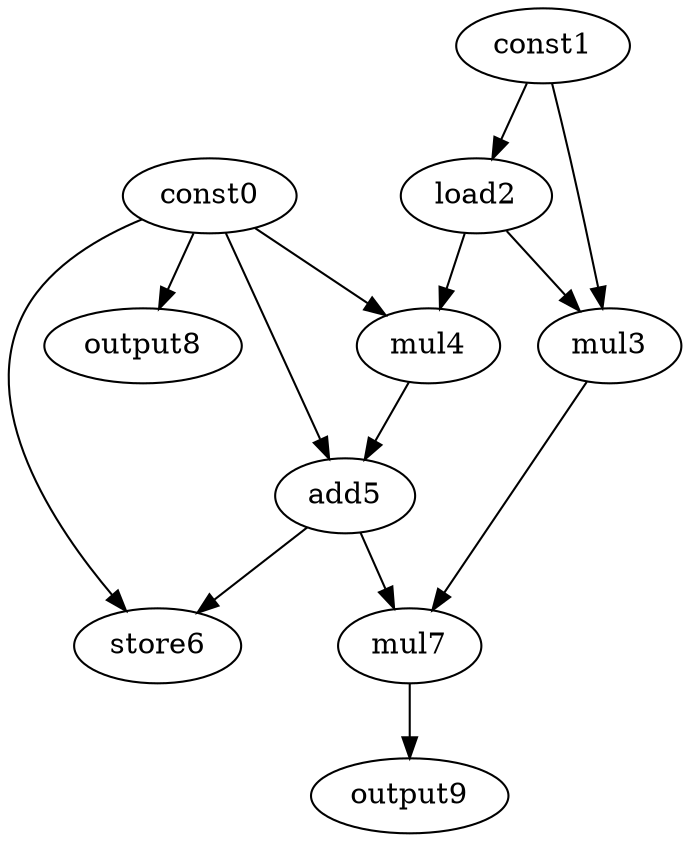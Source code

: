 digraph G { 
const0[opcode=const]; 
const1[opcode=const]; 
load2[opcode=load]; 
mul3[opcode=mul]; 
mul4[opcode=mul]; 
add5[opcode=add]; 
store6[opcode=store]; 
mul7[opcode=mul]; 
output8[opcode=output]; 
output9[opcode=output]; 
const1->load2[operand=0];
const0->output8[operand=0];
const1->mul3[operand=0];
load2->mul3[operand=1];
const0->mul4[operand=0];
load2->mul4[operand=1];
const0->add5[operand=0];
mul4->add5[operand=1];
const0->store6[operand=0];
add5->store6[operand=1];
mul3->mul7[operand=0];
add5->mul7[operand=1];
mul7->output9[operand=0];
}
